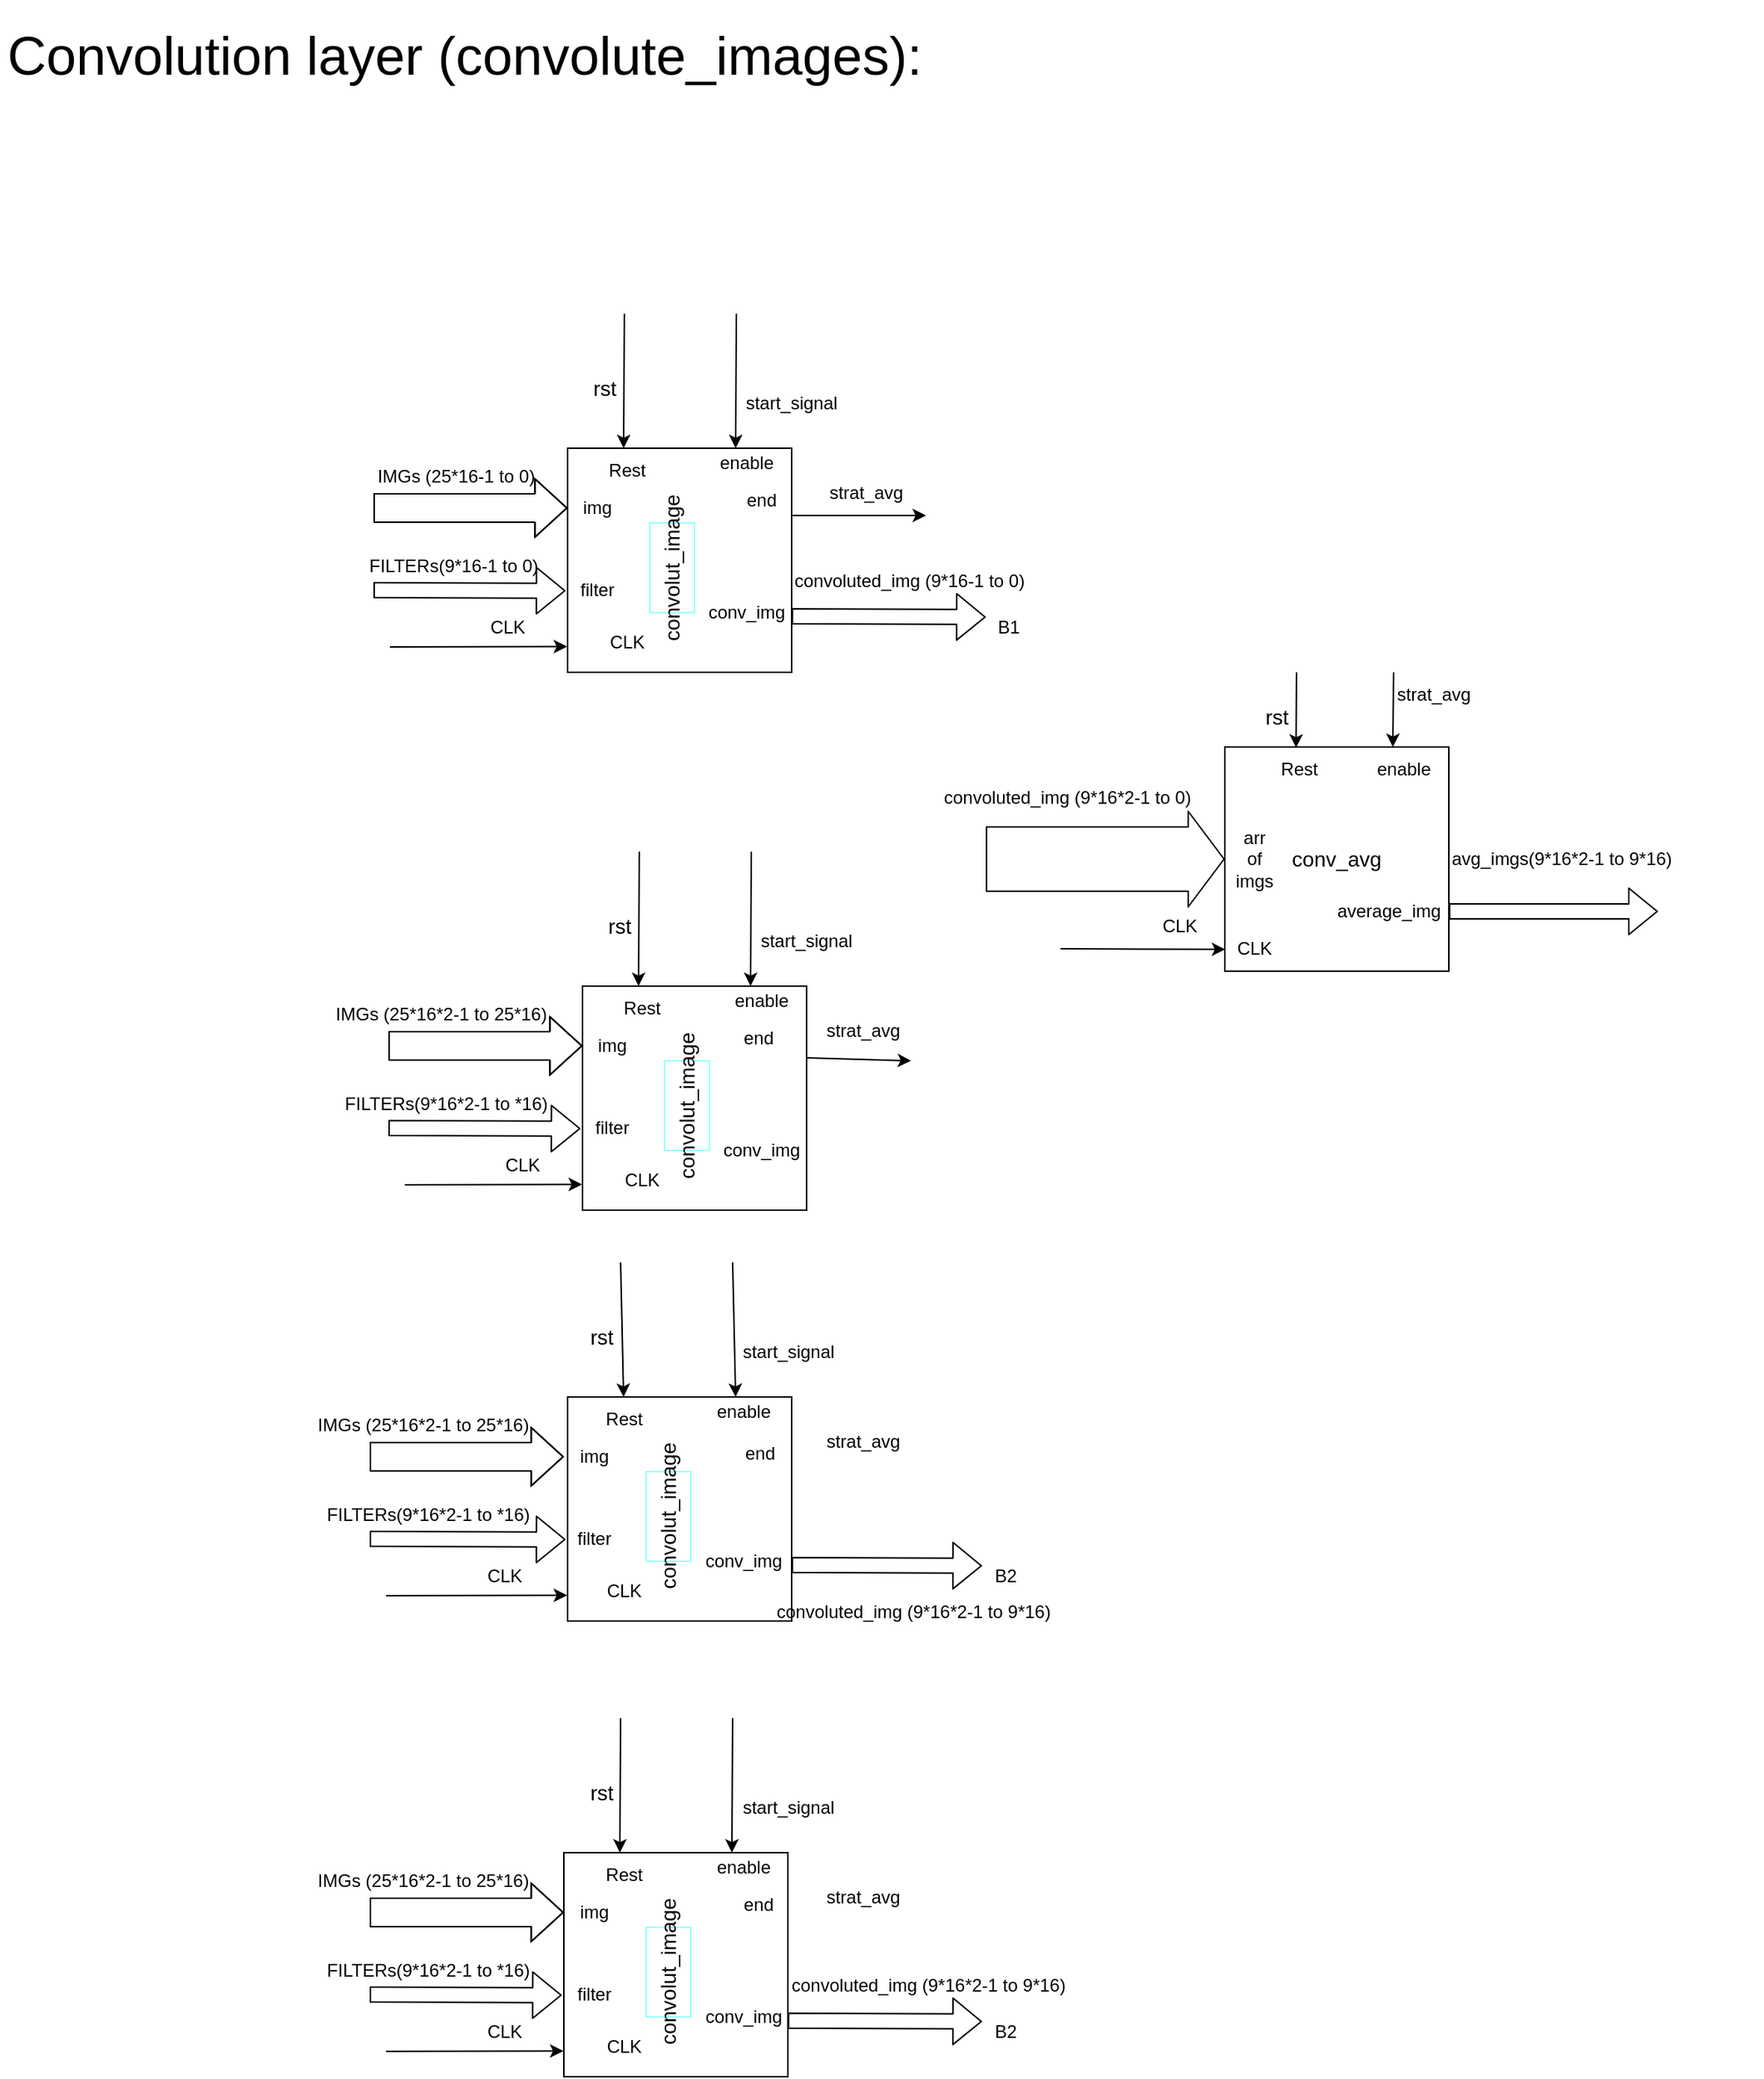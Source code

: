 <mxfile version="14.7.2" type="github">
  <diagram id="MoYYfzDykTdppg0qkuKj" name="Page-1">
    <mxGraphModel dx="2050" dy="1593" grid="1" gridSize="10" guides="1" tooltips="1" connect="1" arrows="1" fold="1" page="1" pageScale="1" pageWidth="850" pageHeight="1100" math="0" shadow="0">
      <root>
        <mxCell id="0" />
        <mxCell id="1" parent="0" />
        <mxCell id="FeKZphnsFgbxzVcXP9qo-1" value="" style="whiteSpace=wrap;html=1;aspect=fixed;fillColor=#FFFFFF;" vertex="1" parent="1">
          <mxGeometry x="90" y="130" width="150" height="150" as="geometry" />
        </mxCell>
        <mxCell id="FeKZphnsFgbxzVcXP9qo-2" value="&lt;font style=&quot;font-size: 14px&quot;&gt;convolut_image&lt;/font&gt;" style="text;html=1;strokeColor=#99FFFF;fillColor=none;align=center;verticalAlign=middle;whiteSpace=wrap;rounded=0;rotation=-90;" vertex="1" parent="1">
          <mxGeometry x="130" y="195" width="60" height="30" as="geometry" />
        </mxCell>
        <mxCell id="FeKZphnsFgbxzVcXP9qo-5" value="&lt;span style=&quot;font-size: 14px&quot;&gt;conv_avg&lt;/span&gt;" style="whiteSpace=wrap;html=1;aspect=fixed;" vertex="1" parent="1">
          <mxGeometry x="530" y="330" width="150" height="150" as="geometry" />
        </mxCell>
        <mxCell id="FeKZphnsFgbxzVcXP9qo-8" value="&lt;h1&gt;&lt;span style=&quot;font-size: 36px ; font-weight: 400 ; text-align: center&quot;&gt;Convolution layer (convolute_images):&lt;/span&gt;&lt;br&gt;&lt;/h1&gt;&lt;div&gt;&lt;span style=&quot;font-size: 36px ; font-weight: 400 ; text-align: center&quot;&gt;&lt;br&gt;&lt;/span&gt;&lt;/div&gt;" style="text;html=1;strokeColor=none;fillColor=none;spacing=5;spacingTop=-20;whiteSpace=wrap;overflow=hidden;rounded=0;" vertex="1" parent="1">
          <mxGeometry x="-290" y="-160" width="860" height="120" as="geometry" />
        </mxCell>
        <mxCell id="FeKZphnsFgbxzVcXP9qo-10" value="strat_avg" style="text;html=1;strokeColor=none;fillColor=none;align=center;verticalAlign=middle;whiteSpace=wrap;rounded=0;" vertex="1" parent="1">
          <mxGeometry x="260" y="145" width="60" height="30" as="geometry" />
        </mxCell>
        <mxCell id="FeKZphnsFgbxzVcXP9qo-16" value="" style="endArrow=classic;html=1;entryX=0.75;entryY=0;entryDx=0;entryDy=0;" edge="1" parent="1" target="FeKZphnsFgbxzVcXP9qo-1">
          <mxGeometry width="50" height="50" relative="1" as="geometry">
            <mxPoint x="203" y="40" as="sourcePoint" />
            <mxPoint x="205" y="120" as="targetPoint" />
          </mxGeometry>
        </mxCell>
        <mxCell id="FeKZphnsFgbxzVcXP9qo-18" value="&lt;font style=&quot;font-size: 14px&quot;&gt;rst&lt;/font&gt;" style="text;html=1;strokeColor=none;fillColor=none;align=center;verticalAlign=middle;whiteSpace=wrap;rounded=0;" vertex="1" parent="1">
          <mxGeometry x="90" y="80" width="50" height="20" as="geometry" />
        </mxCell>
        <mxCell id="FeKZphnsFgbxzVcXP9qo-112" value="start_signal" style="text;html=1;strokeColor=none;fillColor=none;align=center;verticalAlign=middle;whiteSpace=wrap;rounded=0;" vertex="1" parent="1">
          <mxGeometry x="220" y="90" width="40" height="20" as="geometry" />
        </mxCell>
        <mxCell id="FeKZphnsFgbxzVcXP9qo-113" value="enable" style="text;html=1;strokeColor=none;fillColor=none;align=center;verticalAlign=middle;whiteSpace=wrap;rounded=0;" vertex="1" parent="1">
          <mxGeometry x="190" y="130" width="40" height="20" as="geometry" />
        </mxCell>
        <mxCell id="FeKZphnsFgbxzVcXP9qo-114" value="Rest" style="text;html=1;strokeColor=none;fillColor=none;align=center;verticalAlign=middle;whiteSpace=wrap;rounded=0;" vertex="1" parent="1">
          <mxGeometry x="110" y="135" width="40" height="20" as="geometry" />
        </mxCell>
        <mxCell id="FeKZphnsFgbxzVcXP9qo-116" value="" style="endArrow=classic;html=1;entryX=-0.002;entryY=0.885;entryDx=0;entryDy=0;entryPerimeter=0;" edge="1" parent="1" target="FeKZphnsFgbxzVcXP9qo-1">
          <mxGeometry width="50" height="50" relative="1" as="geometry">
            <mxPoint x="-29" y="263" as="sourcePoint" />
            <mxPoint x="70" y="261" as="targetPoint" />
          </mxGeometry>
        </mxCell>
        <mxCell id="FeKZphnsFgbxzVcXP9qo-117" value="CLK" style="text;html=1;strokeColor=none;fillColor=none;align=center;verticalAlign=middle;whiteSpace=wrap;rounded=0;" vertex="1" parent="1">
          <mxGeometry x="30" y="240" width="40" height="20" as="geometry" />
        </mxCell>
        <mxCell id="FeKZphnsFgbxzVcXP9qo-119" value="CLK" style="text;html=1;strokeColor=none;fillColor=none;align=center;verticalAlign=middle;whiteSpace=wrap;rounded=0;" vertex="1" parent="1">
          <mxGeometry x="110" y="250" width="40" height="20" as="geometry" />
        </mxCell>
        <mxCell id="FeKZphnsFgbxzVcXP9qo-121" value="" style="shape=flexArrow;endArrow=classic;html=1;entryX=-0.009;entryY=0.636;entryDx=0;entryDy=0;entryPerimeter=0;" edge="1" parent="1" target="FeKZphnsFgbxzVcXP9qo-1">
          <mxGeometry width="50" height="50" relative="1" as="geometry">
            <mxPoint x="-40" y="225" as="sourcePoint" />
            <mxPoint x="40" y="190" as="targetPoint" />
          </mxGeometry>
        </mxCell>
        <mxCell id="FeKZphnsFgbxzVcXP9qo-123" value="" style="shape=flexArrow;endArrow=classic;html=1;entryX=0;entryY=0.5;entryDx=0;entryDy=0;endWidth=19;endSize=6.78;width=19;" edge="1" parent="1" target="FeKZphnsFgbxzVcXP9qo-132">
          <mxGeometry width="50" height="50" relative="1" as="geometry">
            <mxPoint x="-40" y="170" as="sourcePoint" />
            <mxPoint x="60" y="140" as="targetPoint" />
            <Array as="points">
              <mxPoint x="40" y="170" />
            </Array>
          </mxGeometry>
        </mxCell>
        <mxCell id="FeKZphnsFgbxzVcXP9qo-124" value="&lt;h1 style=&quot;text-align: left&quot;&gt;&lt;span style=&quot;font-weight: normal&quot;&gt;&lt;font style=&quot;font-size: 12px&quot;&gt;IMGs (25*16-1 to 0)&lt;/font&gt;&lt;/span&gt;&lt;/h1&gt;" style="text;html=1;align=center;verticalAlign=middle;resizable=0;points=[];autosize=1;strokeColor=none;" vertex="1" parent="1">
          <mxGeometry x="-45" y="115" width="120" height="60" as="geometry" />
        </mxCell>
        <mxCell id="FeKZphnsFgbxzVcXP9qo-126" value="&lt;h1 style=&quot;text-align: left&quot;&gt;&lt;span style=&quot;font-weight: normal&quot;&gt;&lt;font style=&quot;font-size: 12px&quot;&gt;FILTERs(9*16-1 to 0)&amp;nbsp;&lt;/font&gt;&lt;/span&gt;&lt;/h1&gt;" style="text;html=1;align=center;verticalAlign=middle;resizable=0;points=[];autosize=1;strokeColor=none;" vertex="1" parent="1">
          <mxGeometry x="-50" y="175" width="130" height="60" as="geometry" />
        </mxCell>
        <mxCell id="FeKZphnsFgbxzVcXP9qo-129" value="&lt;h1&gt;&lt;span style=&quot;font-weight: normal&quot;&gt;&lt;font style=&quot;font-size: 12px&quot;&gt;convoluted_img&amp;nbsp;&lt;/font&gt;&lt;/span&gt;&lt;span style=&quot;font-weight: normal&quot;&gt;&lt;font style=&quot;font-size: 12px&quot;&gt;(9*16-1 to 0)&amp;nbsp;&lt;/font&gt;&lt;/span&gt;&lt;/h1&gt;" style="text;html=1;strokeColor=none;fillColor=none;align=left;verticalAlign=middle;whiteSpace=wrap;rounded=0;" vertex="1" parent="1">
          <mxGeometry x="240" y="205" width="180" height="20" as="geometry" />
        </mxCell>
        <mxCell id="FeKZphnsFgbxzVcXP9qo-131" value="B1" style="text;html=1;align=center;verticalAlign=middle;resizable=0;points=[];autosize=1;strokeColor=none;" vertex="1" parent="1">
          <mxGeometry x="370" y="240" width="30" height="20" as="geometry" />
        </mxCell>
        <mxCell id="FeKZphnsFgbxzVcXP9qo-132" value="img" style="text;html=1;strokeColor=none;fillColor=none;align=center;verticalAlign=middle;whiteSpace=wrap;rounded=0;" vertex="1" parent="1">
          <mxGeometry x="90" y="160" width="40" height="20" as="geometry" />
        </mxCell>
        <mxCell id="FeKZphnsFgbxzVcXP9qo-133" value="filter" style="text;html=1;strokeColor=none;fillColor=none;align=center;verticalAlign=middle;whiteSpace=wrap;rounded=0;" vertex="1" parent="1">
          <mxGeometry x="90" y="215" width="40" height="20" as="geometry" />
        </mxCell>
        <mxCell id="FeKZphnsFgbxzVcXP9qo-134" value="conv_img" style="text;html=1;strokeColor=none;fillColor=none;align=center;verticalAlign=middle;whiteSpace=wrap;rounded=0;" vertex="1" parent="1">
          <mxGeometry x="190" y="230" width="40" height="20" as="geometry" />
        </mxCell>
        <mxCell id="FeKZphnsFgbxzVcXP9qo-139" value="" style="shape=flexArrow;endArrow=classic;html=1;exitX=1;exitY=0.75;exitDx=0;exitDy=0;" edge="1" parent="1" source="FeKZphnsFgbxzVcXP9qo-1">
          <mxGeometry width="50" height="50" relative="1" as="geometry">
            <mxPoint x="270" y="260" as="sourcePoint" />
            <mxPoint x="370" y="243" as="targetPoint" />
          </mxGeometry>
        </mxCell>
        <mxCell id="FeKZphnsFgbxzVcXP9qo-146" value="" style="endArrow=classic;html=1;entryX=0.25;entryY=0;entryDx=0;entryDy=0;" edge="1" parent="1" target="FeKZphnsFgbxzVcXP9qo-1">
          <mxGeometry width="50" height="50" relative="1" as="geometry">
            <mxPoint x="128" y="40" as="sourcePoint" />
            <mxPoint x="140" y="30" as="targetPoint" />
          </mxGeometry>
        </mxCell>
        <mxCell id="FeKZphnsFgbxzVcXP9qo-150" value="end" style="text;html=1;strokeColor=none;fillColor=none;align=center;verticalAlign=middle;whiteSpace=wrap;rounded=0;" vertex="1" parent="1">
          <mxGeometry x="200" y="155" width="40" height="20" as="geometry" />
        </mxCell>
        <mxCell id="FeKZphnsFgbxzVcXP9qo-151" value="" style="endArrow=classic;html=1;entryX=0.318;entryY=0.003;entryDx=0;entryDy=0;entryPerimeter=0;" edge="1" parent="1" target="FeKZphnsFgbxzVcXP9qo-5">
          <mxGeometry width="50" height="50" relative="1" as="geometry">
            <mxPoint x="578" y="280" as="sourcePoint" />
            <mxPoint x="590" y="245" as="targetPoint" />
          </mxGeometry>
        </mxCell>
        <mxCell id="FeKZphnsFgbxzVcXP9qo-154" value="&lt;font style=&quot;font-size: 14px&quot;&gt;rst&lt;/font&gt;" style="text;html=1;strokeColor=none;fillColor=none;align=center;verticalAlign=middle;whiteSpace=wrap;rounded=0;" vertex="1" parent="1">
          <mxGeometry x="540" y="300" width="50" height="20" as="geometry" />
        </mxCell>
        <mxCell id="FeKZphnsFgbxzVcXP9qo-155" value="enable" style="text;html=1;strokeColor=none;fillColor=none;align=center;verticalAlign=middle;whiteSpace=wrap;rounded=0;" vertex="1" parent="1">
          <mxGeometry x="630" y="335" width="40" height="20" as="geometry" />
        </mxCell>
        <mxCell id="FeKZphnsFgbxzVcXP9qo-156" value="Rest" style="text;html=1;strokeColor=none;fillColor=none;align=center;verticalAlign=middle;whiteSpace=wrap;rounded=0;" vertex="1" parent="1">
          <mxGeometry x="560" y="335" width="40" height="20" as="geometry" />
        </mxCell>
        <mxCell id="FeKZphnsFgbxzVcXP9qo-157" value="" style="whiteSpace=wrap;html=1;aspect=fixed;fillColor=#FFFFFF;" vertex="1" parent="1">
          <mxGeometry x="100" y="490" width="150" height="150" as="geometry" />
        </mxCell>
        <mxCell id="FeKZphnsFgbxzVcXP9qo-158" value="&lt;font style=&quot;font-size: 14px&quot;&gt;convolut_image&lt;/font&gt;" style="text;html=1;strokeColor=#99FFFF;fillColor=none;align=center;verticalAlign=middle;whiteSpace=wrap;rounded=0;rotation=-90;" vertex="1" parent="1">
          <mxGeometry x="140" y="555" width="60" height="30" as="geometry" />
        </mxCell>
        <mxCell id="FeKZphnsFgbxzVcXP9qo-159" value="strat_avg" style="text;html=1;strokeColor=none;fillColor=none;align=center;verticalAlign=middle;whiteSpace=wrap;rounded=0;" vertex="1" parent="1">
          <mxGeometry x="257.5" y="505" width="60" height="30" as="geometry" />
        </mxCell>
        <mxCell id="FeKZphnsFgbxzVcXP9qo-160" value="" style="endArrow=classic;html=1;entryX=0.75;entryY=0;entryDx=0;entryDy=0;" edge="1" parent="1" target="FeKZphnsFgbxzVcXP9qo-157">
          <mxGeometry width="50" height="50" relative="1" as="geometry">
            <mxPoint x="213" y="400" as="sourcePoint" />
            <mxPoint x="215" y="480" as="targetPoint" />
          </mxGeometry>
        </mxCell>
        <mxCell id="FeKZphnsFgbxzVcXP9qo-161" value="&lt;font style=&quot;font-size: 14px&quot;&gt;rst&lt;/font&gt;" style="text;html=1;strokeColor=none;fillColor=none;align=center;verticalAlign=middle;whiteSpace=wrap;rounded=0;" vertex="1" parent="1">
          <mxGeometry x="100" y="440" width="50" height="20" as="geometry" />
        </mxCell>
        <mxCell id="FeKZphnsFgbxzVcXP9qo-162" value="start_signal" style="text;html=1;strokeColor=none;fillColor=none;align=center;verticalAlign=middle;whiteSpace=wrap;rounded=0;" vertex="1" parent="1">
          <mxGeometry x="230" y="450" width="40" height="20" as="geometry" />
        </mxCell>
        <mxCell id="FeKZphnsFgbxzVcXP9qo-163" value="enable" style="text;html=1;strokeColor=none;fillColor=none;align=center;verticalAlign=middle;whiteSpace=wrap;rounded=0;" vertex="1" parent="1">
          <mxGeometry x="200" y="490" width="40" height="20" as="geometry" />
        </mxCell>
        <mxCell id="FeKZphnsFgbxzVcXP9qo-164" value="Rest" style="text;html=1;strokeColor=none;fillColor=none;align=center;verticalAlign=middle;whiteSpace=wrap;rounded=0;" vertex="1" parent="1">
          <mxGeometry x="120" y="495" width="40" height="20" as="geometry" />
        </mxCell>
        <mxCell id="FeKZphnsFgbxzVcXP9qo-165" value="" style="endArrow=classic;html=1;entryX=-0.002;entryY=0.885;entryDx=0;entryDy=0;entryPerimeter=0;" edge="1" parent="1" target="FeKZphnsFgbxzVcXP9qo-157">
          <mxGeometry width="50" height="50" relative="1" as="geometry">
            <mxPoint x="-19" y="623" as="sourcePoint" />
            <mxPoint x="80" y="621" as="targetPoint" />
          </mxGeometry>
        </mxCell>
        <mxCell id="FeKZphnsFgbxzVcXP9qo-166" value="CLK" style="text;html=1;strokeColor=none;fillColor=none;align=center;verticalAlign=middle;whiteSpace=wrap;rounded=0;" vertex="1" parent="1">
          <mxGeometry x="40" y="600" width="40" height="20" as="geometry" />
        </mxCell>
        <mxCell id="FeKZphnsFgbxzVcXP9qo-167" value="CLK" style="text;html=1;strokeColor=none;fillColor=none;align=center;verticalAlign=middle;whiteSpace=wrap;rounded=0;" vertex="1" parent="1">
          <mxGeometry x="120" y="610" width="40" height="20" as="geometry" />
        </mxCell>
        <mxCell id="FeKZphnsFgbxzVcXP9qo-168" value="" style="shape=flexArrow;endArrow=classic;html=1;entryX=-0.009;entryY=0.636;entryDx=0;entryDy=0;entryPerimeter=0;" edge="1" parent="1" target="FeKZphnsFgbxzVcXP9qo-157">
          <mxGeometry width="50" height="50" relative="1" as="geometry">
            <mxPoint x="-30" y="585" as="sourcePoint" />
            <mxPoint x="50" y="550" as="targetPoint" />
          </mxGeometry>
        </mxCell>
        <mxCell id="FeKZphnsFgbxzVcXP9qo-169" value="" style="shape=flexArrow;endArrow=classic;html=1;entryX=0;entryY=0.5;entryDx=0;entryDy=0;endWidth=19;endSize=6.78;width=19;" edge="1" parent="1" target="FeKZphnsFgbxzVcXP9qo-174">
          <mxGeometry width="50" height="50" relative="1" as="geometry">
            <mxPoint x="-30" y="530" as="sourcePoint" />
            <mxPoint x="70" y="500" as="targetPoint" />
            <Array as="points">
              <mxPoint x="50" y="530" />
            </Array>
          </mxGeometry>
        </mxCell>
        <mxCell id="FeKZphnsFgbxzVcXP9qo-170" value="&lt;h1 style=&quot;text-align: left&quot;&gt;&lt;span style=&quot;font-weight: normal&quot;&gt;&lt;font style=&quot;font-size: 12px&quot;&gt;IMGs (25*16*2-1 to&amp;nbsp;&lt;/font&gt;&lt;/span&gt;&lt;span style=&quot;font-weight: normal&quot;&gt;&lt;font style=&quot;font-size: 12px&quot;&gt;25*16)&lt;/font&gt;&lt;/span&gt;&lt;/h1&gt;" style="text;html=1;align=center;verticalAlign=middle;resizable=0;points=[];autosize=1;strokeColor=none;" vertex="1" parent="1">
          <mxGeometry x="-75" y="475" width="160" height="60" as="geometry" />
        </mxCell>
        <mxCell id="FeKZphnsFgbxzVcXP9qo-171" value="&lt;h1 style=&quot;text-align: left&quot;&gt;&lt;span style=&quot;font-weight: normal&quot;&gt;&lt;font style=&quot;font-size: 12px&quot;&gt;FILTERs(9*16*2-1 to *16)&amp;nbsp;&lt;/font&gt;&lt;/span&gt;&lt;/h1&gt;" style="text;html=1;align=center;verticalAlign=middle;resizable=0;points=[];autosize=1;strokeColor=none;" vertex="1" parent="1">
          <mxGeometry x="-65" y="535" width="150" height="60" as="geometry" />
        </mxCell>
        <mxCell id="FeKZphnsFgbxzVcXP9qo-172" value="avg_imgs&lt;span&gt;(9*16*2-1 to 9*16)&amp;nbsp;&lt;/span&gt;" style="text;html=1;strokeColor=none;fillColor=none;align=left;verticalAlign=middle;whiteSpace=wrap;rounded=0;" vertex="1" parent="1">
          <mxGeometry x="680" y="395" width="210" height="20" as="geometry" />
        </mxCell>
        <mxCell id="FeKZphnsFgbxzVcXP9qo-174" value="img" style="text;html=1;strokeColor=none;fillColor=none;align=center;verticalAlign=middle;whiteSpace=wrap;rounded=0;" vertex="1" parent="1">
          <mxGeometry x="100" y="520" width="40" height="20" as="geometry" />
        </mxCell>
        <mxCell id="FeKZphnsFgbxzVcXP9qo-175" value="filter" style="text;html=1;strokeColor=none;fillColor=none;align=center;verticalAlign=middle;whiteSpace=wrap;rounded=0;" vertex="1" parent="1">
          <mxGeometry x="100" y="575" width="40" height="20" as="geometry" />
        </mxCell>
        <mxCell id="FeKZphnsFgbxzVcXP9qo-176" value="conv_img" style="text;html=1;strokeColor=none;fillColor=none;align=center;verticalAlign=middle;whiteSpace=wrap;rounded=0;" vertex="1" parent="1">
          <mxGeometry x="200" y="590" width="40" height="20" as="geometry" />
        </mxCell>
        <mxCell id="FeKZphnsFgbxzVcXP9qo-177" value="" style="shape=flexArrow;endArrow=classic;html=1;" edge="1" parent="1">
          <mxGeometry width="50" height="50" relative="1" as="geometry">
            <mxPoint x="680" y="440" as="sourcePoint" />
            <mxPoint x="820" y="440" as="targetPoint" />
          </mxGeometry>
        </mxCell>
        <mxCell id="FeKZphnsFgbxzVcXP9qo-178" value="" style="endArrow=classic;html=1;entryX=0.25;entryY=0;entryDx=0;entryDy=0;" edge="1" parent="1" target="FeKZphnsFgbxzVcXP9qo-157">
          <mxGeometry width="50" height="50" relative="1" as="geometry">
            <mxPoint x="138" y="400" as="sourcePoint" />
            <mxPoint x="150" y="390" as="targetPoint" />
          </mxGeometry>
        </mxCell>
        <mxCell id="FeKZphnsFgbxzVcXP9qo-179" value="end" style="text;html=1;strokeColor=none;fillColor=none;align=center;verticalAlign=middle;whiteSpace=wrap;rounded=0;" vertex="1" parent="1">
          <mxGeometry x="197.5" y="515" width="40" height="20" as="geometry" />
        </mxCell>
        <mxCell id="FeKZphnsFgbxzVcXP9qo-205" value="" style="whiteSpace=wrap;html=1;aspect=fixed;fillColor=#FFFFFF;" vertex="1" parent="1">
          <mxGeometry x="87.5" y="1070" width="150" height="150" as="geometry" />
        </mxCell>
        <mxCell id="FeKZphnsFgbxzVcXP9qo-206" value="&lt;font style=&quot;font-size: 14px&quot;&gt;convolut_image&lt;/font&gt;" style="text;html=1;strokeColor=#99FFFF;fillColor=none;align=center;verticalAlign=middle;whiteSpace=wrap;rounded=0;rotation=-90;" vertex="1" parent="1">
          <mxGeometry x="127.5" y="1135" width="60" height="30" as="geometry" />
        </mxCell>
        <mxCell id="FeKZphnsFgbxzVcXP9qo-207" value="strat_avg" style="text;html=1;strokeColor=none;fillColor=none;align=center;verticalAlign=middle;whiteSpace=wrap;rounded=0;" vertex="1" parent="1">
          <mxGeometry x="257.5" y="1085" width="60" height="30" as="geometry" />
        </mxCell>
        <mxCell id="FeKZphnsFgbxzVcXP9qo-208" value="" style="endArrow=classic;html=1;entryX=0.75;entryY=0;entryDx=0;entryDy=0;" edge="1" parent="1" target="FeKZphnsFgbxzVcXP9qo-205">
          <mxGeometry width="50" height="50" relative="1" as="geometry">
            <mxPoint x="200.5" y="980" as="sourcePoint" />
            <mxPoint x="202.5" y="1060" as="targetPoint" />
          </mxGeometry>
        </mxCell>
        <mxCell id="FeKZphnsFgbxzVcXP9qo-209" value="&lt;font style=&quot;font-size: 14px&quot;&gt;rst&lt;/font&gt;" style="text;html=1;strokeColor=none;fillColor=none;align=center;verticalAlign=middle;whiteSpace=wrap;rounded=0;" vertex="1" parent="1">
          <mxGeometry x="87.5" y="1020" width="50" height="20" as="geometry" />
        </mxCell>
        <mxCell id="FeKZphnsFgbxzVcXP9qo-210" value="start_signal" style="text;html=1;strokeColor=none;fillColor=none;align=center;verticalAlign=middle;whiteSpace=wrap;rounded=0;" vertex="1" parent="1">
          <mxGeometry x="217.5" y="1030" width="40" height="20" as="geometry" />
        </mxCell>
        <mxCell id="FeKZphnsFgbxzVcXP9qo-211" value="enable" style="text;html=1;strokeColor=none;fillColor=none;align=center;verticalAlign=middle;whiteSpace=wrap;rounded=0;" vertex="1" parent="1">
          <mxGeometry x="187.5" y="1070" width="40" height="20" as="geometry" />
        </mxCell>
        <mxCell id="FeKZphnsFgbxzVcXP9qo-212" value="Rest" style="text;html=1;strokeColor=none;fillColor=none;align=center;verticalAlign=middle;whiteSpace=wrap;rounded=0;" vertex="1" parent="1">
          <mxGeometry x="107.5" y="1075" width="40" height="20" as="geometry" />
        </mxCell>
        <mxCell id="FeKZphnsFgbxzVcXP9qo-213" value="" style="endArrow=classic;html=1;entryX=-0.002;entryY=0.885;entryDx=0;entryDy=0;entryPerimeter=0;" edge="1" parent="1" target="FeKZphnsFgbxzVcXP9qo-205">
          <mxGeometry width="50" height="50" relative="1" as="geometry">
            <mxPoint x="-31.5" y="1203" as="sourcePoint" />
            <mxPoint x="67.5" y="1201" as="targetPoint" />
          </mxGeometry>
        </mxCell>
        <mxCell id="FeKZphnsFgbxzVcXP9qo-214" value="CLK" style="text;html=1;strokeColor=none;fillColor=none;align=center;verticalAlign=middle;whiteSpace=wrap;rounded=0;" vertex="1" parent="1">
          <mxGeometry x="27.5" y="1180" width="40" height="20" as="geometry" />
        </mxCell>
        <mxCell id="FeKZphnsFgbxzVcXP9qo-215" value="CLK" style="text;html=1;strokeColor=none;fillColor=none;align=center;verticalAlign=middle;whiteSpace=wrap;rounded=0;" vertex="1" parent="1">
          <mxGeometry x="107.5" y="1190" width="40" height="20" as="geometry" />
        </mxCell>
        <mxCell id="FeKZphnsFgbxzVcXP9qo-216" value="" style="shape=flexArrow;endArrow=classic;html=1;entryX=-0.009;entryY=0.636;entryDx=0;entryDy=0;entryPerimeter=0;" edge="1" parent="1" target="FeKZphnsFgbxzVcXP9qo-205">
          <mxGeometry width="50" height="50" relative="1" as="geometry">
            <mxPoint x="-42.5" y="1165" as="sourcePoint" />
            <mxPoint x="37.5" y="1130" as="targetPoint" />
          </mxGeometry>
        </mxCell>
        <mxCell id="FeKZphnsFgbxzVcXP9qo-217" value="" style="shape=flexArrow;endArrow=classic;html=1;entryX=0;entryY=0.5;entryDx=0;entryDy=0;endWidth=19;endSize=6.78;width=19;" edge="1" parent="1" target="FeKZphnsFgbxzVcXP9qo-222">
          <mxGeometry width="50" height="50" relative="1" as="geometry">
            <mxPoint x="-42.5" y="1110" as="sourcePoint" />
            <mxPoint x="57.5" y="1080" as="targetPoint" />
            <Array as="points">
              <mxPoint x="37.5" y="1110" />
            </Array>
          </mxGeometry>
        </mxCell>
        <mxCell id="FeKZphnsFgbxzVcXP9qo-218" value="&lt;h1 style=&quot;text-align: left&quot;&gt;&lt;span style=&quot;font-weight: normal&quot;&gt;&lt;font style=&quot;font-size: 12px&quot;&gt;IMGs (25*16*2-1 to&amp;nbsp;&lt;/font&gt;&lt;/span&gt;&lt;span style=&quot;font-weight: normal&quot;&gt;&lt;font style=&quot;font-size: 12px&quot;&gt;25*16)&lt;/font&gt;&lt;/span&gt;&lt;/h1&gt;" style="text;html=1;align=center;verticalAlign=middle;resizable=0;points=[];autosize=1;strokeColor=none;" vertex="1" parent="1">
          <mxGeometry x="-87.5" y="1055" width="160" height="60" as="geometry" />
        </mxCell>
        <mxCell id="FeKZphnsFgbxzVcXP9qo-219" value="&lt;h1 style=&quot;text-align: left&quot;&gt;&lt;span style=&quot;font-weight: normal&quot;&gt;&lt;font style=&quot;font-size: 12px&quot;&gt;FILTERs(9*16*2-1 to *16)&amp;nbsp;&lt;/font&gt;&lt;/span&gt;&lt;/h1&gt;" style="text;html=1;align=center;verticalAlign=middle;resizable=0;points=[];autosize=1;strokeColor=none;" vertex="1" parent="1">
          <mxGeometry x="-77.5" y="1115" width="150" height="60" as="geometry" />
        </mxCell>
        <mxCell id="FeKZphnsFgbxzVcXP9qo-220" value="&lt;h1&gt;&lt;span style=&quot;font-weight: normal&quot;&gt;&lt;font style=&quot;font-size: 12px&quot;&gt;convoluted_img&amp;nbsp;&lt;/font&gt;&lt;/span&gt;&lt;span style=&quot;font-weight: normal&quot;&gt;&lt;font style=&quot;font-size: 12px&quot;&gt;(9*16*2-1 to 9*16)&amp;nbsp;&lt;/font&gt;&lt;/span&gt;&lt;/h1&gt;" style="text;html=1;strokeColor=none;fillColor=none;align=left;verticalAlign=middle;whiteSpace=wrap;rounded=0;" vertex="1" parent="1">
          <mxGeometry x="237.5" y="1145" width="210" height="20" as="geometry" />
        </mxCell>
        <mxCell id="FeKZphnsFgbxzVcXP9qo-221" value="B2" style="text;html=1;align=center;verticalAlign=middle;resizable=0;points=[];autosize=1;strokeColor=none;" vertex="1" parent="1">
          <mxGeometry x="367.5" y="1180" width="30" height="20" as="geometry" />
        </mxCell>
        <mxCell id="FeKZphnsFgbxzVcXP9qo-222" value="img" style="text;html=1;strokeColor=none;fillColor=none;align=center;verticalAlign=middle;whiteSpace=wrap;rounded=0;" vertex="1" parent="1">
          <mxGeometry x="87.5" y="1100" width="40" height="20" as="geometry" />
        </mxCell>
        <mxCell id="FeKZphnsFgbxzVcXP9qo-223" value="filter" style="text;html=1;strokeColor=none;fillColor=none;align=center;verticalAlign=middle;whiteSpace=wrap;rounded=0;" vertex="1" parent="1">
          <mxGeometry x="87.5" y="1155" width="40" height="20" as="geometry" />
        </mxCell>
        <mxCell id="FeKZphnsFgbxzVcXP9qo-224" value="conv_img" style="text;html=1;strokeColor=none;fillColor=none;align=center;verticalAlign=middle;whiteSpace=wrap;rounded=0;" vertex="1" parent="1">
          <mxGeometry x="187.5" y="1170" width="40" height="20" as="geometry" />
        </mxCell>
        <mxCell id="FeKZphnsFgbxzVcXP9qo-225" value="" style="shape=flexArrow;endArrow=classic;html=1;exitX=1;exitY=0.75;exitDx=0;exitDy=0;" edge="1" parent="1" source="FeKZphnsFgbxzVcXP9qo-205">
          <mxGeometry width="50" height="50" relative="1" as="geometry">
            <mxPoint x="267.5" y="1200" as="sourcePoint" />
            <mxPoint x="367.5" y="1183" as="targetPoint" />
          </mxGeometry>
        </mxCell>
        <mxCell id="FeKZphnsFgbxzVcXP9qo-226" value="" style="endArrow=classic;html=1;entryX=0.25;entryY=0;entryDx=0;entryDy=0;" edge="1" parent="1" target="FeKZphnsFgbxzVcXP9qo-205">
          <mxGeometry width="50" height="50" relative="1" as="geometry">
            <mxPoint x="125.5" y="980" as="sourcePoint" />
            <mxPoint x="137.5" y="970" as="targetPoint" />
          </mxGeometry>
        </mxCell>
        <mxCell id="FeKZphnsFgbxzVcXP9qo-227" value="end" style="text;html=1;strokeColor=none;fillColor=none;align=center;verticalAlign=middle;whiteSpace=wrap;rounded=0;" vertex="1" parent="1">
          <mxGeometry x="197.5" y="1095" width="40" height="20" as="geometry" />
        </mxCell>
        <mxCell id="FeKZphnsFgbxzVcXP9qo-228" value="" style="whiteSpace=wrap;html=1;aspect=fixed;fillColor=#FFFFFF;" vertex="1" parent="1">
          <mxGeometry x="90" y="765" width="150" height="150" as="geometry" />
        </mxCell>
        <mxCell id="FeKZphnsFgbxzVcXP9qo-229" value="&lt;font style=&quot;font-size: 14px&quot;&gt;convolut_image&lt;/font&gt;" style="text;html=1;strokeColor=#99FFFF;fillColor=none;align=center;verticalAlign=middle;whiteSpace=wrap;rounded=0;rotation=-90;" vertex="1" parent="1">
          <mxGeometry x="127.5" y="830" width="60" height="30" as="geometry" />
        </mxCell>
        <mxCell id="FeKZphnsFgbxzVcXP9qo-230" value="strat_avg" style="text;html=1;strokeColor=none;fillColor=none;align=center;verticalAlign=middle;whiteSpace=wrap;rounded=0;" vertex="1" parent="1">
          <mxGeometry x="257.5" y="780" width="60" height="30" as="geometry" />
        </mxCell>
        <mxCell id="FeKZphnsFgbxzVcXP9qo-231" value="" style="endArrow=classic;html=1;entryX=0.75;entryY=0;entryDx=0;entryDy=0;" edge="1" parent="1" target="FeKZphnsFgbxzVcXP9qo-228">
          <mxGeometry width="50" height="50" relative="1" as="geometry">
            <mxPoint x="200.5" y="675" as="sourcePoint" />
            <mxPoint x="202.5" y="755" as="targetPoint" />
          </mxGeometry>
        </mxCell>
        <mxCell id="FeKZphnsFgbxzVcXP9qo-232" value="&lt;font style=&quot;font-size: 14px&quot;&gt;rst&lt;/font&gt;" style="text;html=1;strokeColor=none;fillColor=none;align=center;verticalAlign=middle;whiteSpace=wrap;rounded=0;" vertex="1" parent="1">
          <mxGeometry x="87.5" y="715" width="50" height="20" as="geometry" />
        </mxCell>
        <mxCell id="FeKZphnsFgbxzVcXP9qo-233" value="start_signal" style="text;html=1;strokeColor=none;fillColor=none;align=center;verticalAlign=middle;whiteSpace=wrap;rounded=0;" vertex="1" parent="1">
          <mxGeometry x="217.5" y="725" width="40" height="20" as="geometry" />
        </mxCell>
        <mxCell id="FeKZphnsFgbxzVcXP9qo-234" value="enable" style="text;html=1;strokeColor=none;fillColor=none;align=center;verticalAlign=middle;whiteSpace=wrap;rounded=0;" vertex="1" parent="1">
          <mxGeometry x="187.5" y="765" width="40" height="20" as="geometry" />
        </mxCell>
        <mxCell id="FeKZphnsFgbxzVcXP9qo-235" value="Rest" style="text;html=1;strokeColor=none;fillColor=none;align=center;verticalAlign=middle;whiteSpace=wrap;rounded=0;" vertex="1" parent="1">
          <mxGeometry x="107.5" y="770" width="40" height="20" as="geometry" />
        </mxCell>
        <mxCell id="FeKZphnsFgbxzVcXP9qo-236" value="" style="endArrow=classic;html=1;entryX=-0.002;entryY=0.885;entryDx=0;entryDy=0;entryPerimeter=0;" edge="1" parent="1" target="FeKZphnsFgbxzVcXP9qo-228">
          <mxGeometry width="50" height="50" relative="1" as="geometry">
            <mxPoint x="-31.5" y="898" as="sourcePoint" />
            <mxPoint x="67.5" y="896" as="targetPoint" />
          </mxGeometry>
        </mxCell>
        <mxCell id="FeKZphnsFgbxzVcXP9qo-237" value="CLK" style="text;html=1;strokeColor=none;fillColor=none;align=center;verticalAlign=middle;whiteSpace=wrap;rounded=0;" vertex="1" parent="1">
          <mxGeometry x="27.5" y="875" width="40" height="20" as="geometry" />
        </mxCell>
        <mxCell id="FeKZphnsFgbxzVcXP9qo-238" value="CLK" style="text;html=1;strokeColor=none;fillColor=none;align=center;verticalAlign=middle;whiteSpace=wrap;rounded=0;" vertex="1" parent="1">
          <mxGeometry x="107.5" y="885" width="40" height="20" as="geometry" />
        </mxCell>
        <mxCell id="FeKZphnsFgbxzVcXP9qo-239" value="" style="shape=flexArrow;endArrow=classic;html=1;entryX=-0.009;entryY=0.636;entryDx=0;entryDy=0;entryPerimeter=0;" edge="1" parent="1" target="FeKZphnsFgbxzVcXP9qo-228">
          <mxGeometry width="50" height="50" relative="1" as="geometry">
            <mxPoint x="-42.5" y="860" as="sourcePoint" />
            <mxPoint x="37.5" y="825" as="targetPoint" />
          </mxGeometry>
        </mxCell>
        <mxCell id="FeKZphnsFgbxzVcXP9qo-240" value="" style="shape=flexArrow;endArrow=classic;html=1;entryX=0;entryY=0.5;entryDx=0;entryDy=0;endWidth=19;endSize=6.78;width=19;" edge="1" parent="1" target="FeKZphnsFgbxzVcXP9qo-245">
          <mxGeometry width="50" height="50" relative="1" as="geometry">
            <mxPoint x="-42.5" y="805" as="sourcePoint" />
            <mxPoint x="57.5" y="775" as="targetPoint" />
            <Array as="points">
              <mxPoint x="37.5" y="805" />
            </Array>
          </mxGeometry>
        </mxCell>
        <mxCell id="FeKZphnsFgbxzVcXP9qo-241" value="&lt;h1 style=&quot;text-align: left&quot;&gt;&lt;span style=&quot;font-weight: normal&quot;&gt;&lt;font style=&quot;font-size: 12px&quot;&gt;IMGs (25*16*2-1 to&amp;nbsp;&lt;/font&gt;&lt;/span&gt;&lt;span style=&quot;font-weight: normal&quot;&gt;&lt;font style=&quot;font-size: 12px&quot;&gt;25*16)&lt;/font&gt;&lt;/span&gt;&lt;/h1&gt;" style="text;html=1;align=center;verticalAlign=middle;resizable=0;points=[];autosize=1;strokeColor=none;" vertex="1" parent="1">
          <mxGeometry x="-87.5" y="750" width="160" height="60" as="geometry" />
        </mxCell>
        <mxCell id="FeKZphnsFgbxzVcXP9qo-242" value="&lt;h1 style=&quot;text-align: left&quot;&gt;&lt;span style=&quot;font-weight: normal&quot;&gt;&lt;font style=&quot;font-size: 12px&quot;&gt;FILTERs(9*16*2-1 to *16)&amp;nbsp;&lt;/font&gt;&lt;/span&gt;&lt;/h1&gt;" style="text;html=1;align=center;verticalAlign=middle;resizable=0;points=[];autosize=1;strokeColor=none;" vertex="1" parent="1">
          <mxGeometry x="-77.5" y="810" width="150" height="60" as="geometry" />
        </mxCell>
        <mxCell id="FeKZphnsFgbxzVcXP9qo-243" value="&lt;h1&gt;&lt;span style=&quot;font-weight: normal&quot;&gt;&lt;font style=&quot;font-size: 12px&quot;&gt;convoluted_img&amp;nbsp;&lt;/font&gt;&lt;/span&gt;&lt;span style=&quot;font-weight: normal&quot;&gt;&lt;font style=&quot;font-size: 12px&quot;&gt;(9*16*2-1 to 9*16)&amp;nbsp;&lt;/font&gt;&lt;/span&gt;&lt;/h1&gt;" style="text;html=1;strokeColor=none;fillColor=none;align=left;verticalAlign=middle;whiteSpace=wrap;rounded=0;" vertex="1" parent="1">
          <mxGeometry x="227.5" y="895" width="210" height="20" as="geometry" />
        </mxCell>
        <mxCell id="FeKZphnsFgbxzVcXP9qo-244" value="B2" style="text;html=1;align=center;verticalAlign=middle;resizable=0;points=[];autosize=1;strokeColor=none;" vertex="1" parent="1">
          <mxGeometry x="367.5" y="875" width="30" height="20" as="geometry" />
        </mxCell>
        <mxCell id="FeKZphnsFgbxzVcXP9qo-245" value="img" style="text;html=1;strokeColor=none;fillColor=none;align=center;verticalAlign=middle;whiteSpace=wrap;rounded=0;" vertex="1" parent="1">
          <mxGeometry x="87.5" y="795" width="40" height="20" as="geometry" />
        </mxCell>
        <mxCell id="FeKZphnsFgbxzVcXP9qo-246" value="filter" style="text;html=1;strokeColor=none;fillColor=none;align=center;verticalAlign=middle;whiteSpace=wrap;rounded=0;" vertex="1" parent="1">
          <mxGeometry x="87.5" y="850" width="40" height="20" as="geometry" />
        </mxCell>
        <mxCell id="FeKZphnsFgbxzVcXP9qo-247" value="conv_img" style="text;html=1;strokeColor=none;fillColor=none;align=center;verticalAlign=middle;whiteSpace=wrap;rounded=0;" vertex="1" parent="1">
          <mxGeometry x="187.5" y="865" width="40" height="20" as="geometry" />
        </mxCell>
        <mxCell id="FeKZphnsFgbxzVcXP9qo-248" value="" style="shape=flexArrow;endArrow=classic;html=1;exitX=1;exitY=0.75;exitDx=0;exitDy=0;" edge="1" parent="1" source="FeKZphnsFgbxzVcXP9qo-228">
          <mxGeometry width="50" height="50" relative="1" as="geometry">
            <mxPoint x="267.5" y="895" as="sourcePoint" />
            <mxPoint x="367.5" y="878" as="targetPoint" />
          </mxGeometry>
        </mxCell>
        <mxCell id="FeKZphnsFgbxzVcXP9qo-249" value="" style="endArrow=classic;html=1;entryX=0.25;entryY=0;entryDx=0;entryDy=0;" edge="1" parent="1" target="FeKZphnsFgbxzVcXP9qo-228">
          <mxGeometry width="50" height="50" relative="1" as="geometry">
            <mxPoint x="125.5" y="675" as="sourcePoint" />
            <mxPoint x="137.5" y="665" as="targetPoint" />
          </mxGeometry>
        </mxCell>
        <mxCell id="FeKZphnsFgbxzVcXP9qo-250" value="end" style="text;html=1;strokeColor=none;fillColor=none;align=center;verticalAlign=middle;whiteSpace=wrap;rounded=0;" vertex="1" parent="1">
          <mxGeometry x="200" y="790" width="37.5" height="25" as="geometry" />
        </mxCell>
        <mxCell id="FeKZphnsFgbxzVcXP9qo-251" value="" style="endArrow=classic;html=1;exitX=0.998;exitY=0.32;exitDx=0;exitDy=0;exitPerimeter=0;" edge="1" parent="1" source="FeKZphnsFgbxzVcXP9qo-157">
          <mxGeometry width="50" height="50" relative="1" as="geometry">
            <mxPoint x="265" y="545" as="sourcePoint" />
            <mxPoint x="320" y="540" as="targetPoint" />
          </mxGeometry>
        </mxCell>
        <mxCell id="FeKZphnsFgbxzVcXP9qo-253" value="" style="endArrow=classic;html=1;exitX=1;exitY=1;exitDx=0;exitDy=0;" edge="1" parent="1" source="FeKZphnsFgbxzVcXP9qo-150">
          <mxGeometry width="50" height="50" relative="1" as="geometry">
            <mxPoint x="480" y="170" as="sourcePoint" />
            <mxPoint x="330" y="175" as="targetPoint" />
          </mxGeometry>
        </mxCell>
        <mxCell id="FeKZphnsFgbxzVcXP9qo-254" value="" style="endArrow=classic;html=1;entryX=0.75;entryY=0;entryDx=0;entryDy=0;" edge="1" parent="1" target="FeKZphnsFgbxzVcXP9qo-5">
          <mxGeometry width="50" height="50" relative="1" as="geometry">
            <mxPoint x="643" y="280" as="sourcePoint" />
            <mxPoint x="670" y="220" as="targetPoint" />
          </mxGeometry>
        </mxCell>
        <mxCell id="FeKZphnsFgbxzVcXP9qo-255" value="strat_avg" style="text;html=1;strokeColor=none;fillColor=none;align=center;verticalAlign=middle;whiteSpace=wrap;rounded=0;" vertex="1" parent="1">
          <mxGeometry x="640" y="280" width="60" height="30" as="geometry" />
        </mxCell>
        <mxCell id="FeKZphnsFgbxzVcXP9qo-256" value="" style="shape=flexArrow;endArrow=classic;html=1;entryX=0;entryY=0.5;entryDx=0;entryDy=0;width=43;endSize=7.67;" edge="1" parent="1" target="FeKZphnsFgbxzVcXP9qo-5">
          <mxGeometry width="50" height="50" relative="1" as="geometry">
            <mxPoint x="370" y="405" as="sourcePoint" />
            <mxPoint x="440" y="370" as="targetPoint" />
          </mxGeometry>
        </mxCell>
        <mxCell id="FeKZphnsFgbxzVcXP9qo-257" value="&lt;h1&gt;&lt;span style=&quot;font-weight: normal&quot;&gt;&lt;font style=&quot;font-size: 12px&quot;&gt;convoluted_img&amp;nbsp;&lt;/font&gt;&lt;/span&gt;&lt;span style=&quot;font-weight: normal&quot;&gt;&lt;font style=&quot;font-size: 12px&quot;&gt;(9*16*2-1 to 0)&amp;nbsp;&lt;/font&gt;&lt;/span&gt;&lt;/h1&gt;" style="text;html=1;strokeColor=none;fillColor=none;align=left;verticalAlign=middle;whiteSpace=wrap;rounded=0;" vertex="1" parent="1">
          <mxGeometry x="340" y="350" width="180" height="20" as="geometry" />
        </mxCell>
        <mxCell id="FeKZphnsFgbxzVcXP9qo-261" value="CLK" style="text;html=1;strokeColor=none;fillColor=none;align=center;verticalAlign=middle;whiteSpace=wrap;rounded=0;" vertex="1" parent="1">
          <mxGeometry x="480" y="440" width="40" height="20" as="geometry" />
        </mxCell>
        <mxCell id="FeKZphnsFgbxzVcXP9qo-262" value="" style="endArrow=classic;html=1;entryX=0.002;entryY=0.903;entryDx=0;entryDy=0;entryPerimeter=0;" edge="1" parent="1" target="FeKZphnsFgbxzVcXP9qo-5">
          <mxGeometry width="50" height="50" relative="1" as="geometry">
            <mxPoint x="420" y="465" as="sourcePoint" />
            <mxPoint x="500" y="470" as="targetPoint" />
          </mxGeometry>
        </mxCell>
        <mxCell id="FeKZphnsFgbxzVcXP9qo-264" value="CLK" style="text;html=1;strokeColor=none;fillColor=none;align=center;verticalAlign=middle;whiteSpace=wrap;rounded=0;" vertex="1" parent="1">
          <mxGeometry x="530" y="455" width="40" height="20" as="geometry" />
        </mxCell>
        <mxCell id="FeKZphnsFgbxzVcXP9qo-265" value="arr&lt;br&gt;of&lt;br&gt;imgs" style="text;html=1;strokeColor=none;fillColor=none;align=center;verticalAlign=middle;whiteSpace=wrap;rounded=0;" vertex="1" parent="1">
          <mxGeometry x="535" y="385" width="30" height="40" as="geometry" />
        </mxCell>
        <mxCell id="FeKZphnsFgbxzVcXP9qo-266" value="average_img" style="text;html=1;strokeColor=none;fillColor=none;align=center;verticalAlign=middle;whiteSpace=wrap;rounded=0;" vertex="1" parent="1">
          <mxGeometry x="620" y="430" width="40" height="20" as="geometry" />
        </mxCell>
      </root>
    </mxGraphModel>
  </diagram>
</mxfile>
